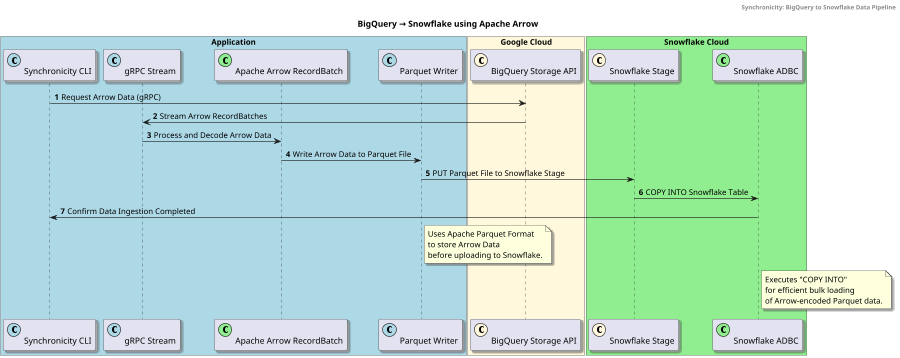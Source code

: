 @startuml
header
**Synchronicity: BigQuery to Snowflake Data Pipeline**
endheader

title BigQuery → Snowflake using Apache Arrow

skinparam handwritten false
skinparam shadowing true
scale 900 width
skinparam monochrome false
autonumber

participant "<$go>\nSynchronicity CLI" as CLI <<(C,#ADD8E6)>>
participant "<$BigQuery>\nBigQuery Storage API" as BigQuery <<(C,#FFF8DC)>>
participant "<$go>\ngRPC Stream" as gRPC <<(C,#ADD8E6)>>
participant "<$postgresql>\nApache Arrow RecordBatch" as Arrow <<(C,#90EE90)>>
participant "<$Lambda>\nParquet Writer" as Parquet <<(C,#ADD8E6)>>
participant "<$S3>\nSnowflake Stage" as SnowflakeStage <<(C,#FFF8DC)>>
participant "<$DynamoDB>\nSnowflake ADBC" as SnowflakeADBC <<(C,#90EE90)>>

box "Application" #ADD8E6
	participant CLI
	participant gRPC
	participant Arrow
    participant Parquet
end box

box "Google Cloud" #FFF8DC
	participant BigQuery
end box

box "Snowflake Cloud" #90EE90
    participant SnowflakeStage
    participant SnowflakeADBC
end box

CLI -> BigQuery : Request Arrow Data (gRPC)
BigQuery -> gRPC : Stream Arrow RecordBatches
gRPC -> Arrow : Process and Decode Arrow Data
Arrow -> Parquet : Write Arrow Data to Parquet File
Parquet -> SnowflakeStage : PUT Parquet File to Snowflake Stage
SnowflakeStage -> SnowflakeADBC : COPY INTO Snowflake Table
SnowflakeADBC -> CLI : Confirm Data Ingestion Completed

note right of Parquet
  Uses Apache Parquet Format
  to store Arrow Data
  before uploading to Snowflake.
end note

note right of SnowflakeADBC
  Executes "COPY INTO" 
  for efficient bulk loading
  of Arrow-encoded Parquet data.
end note
@enduml